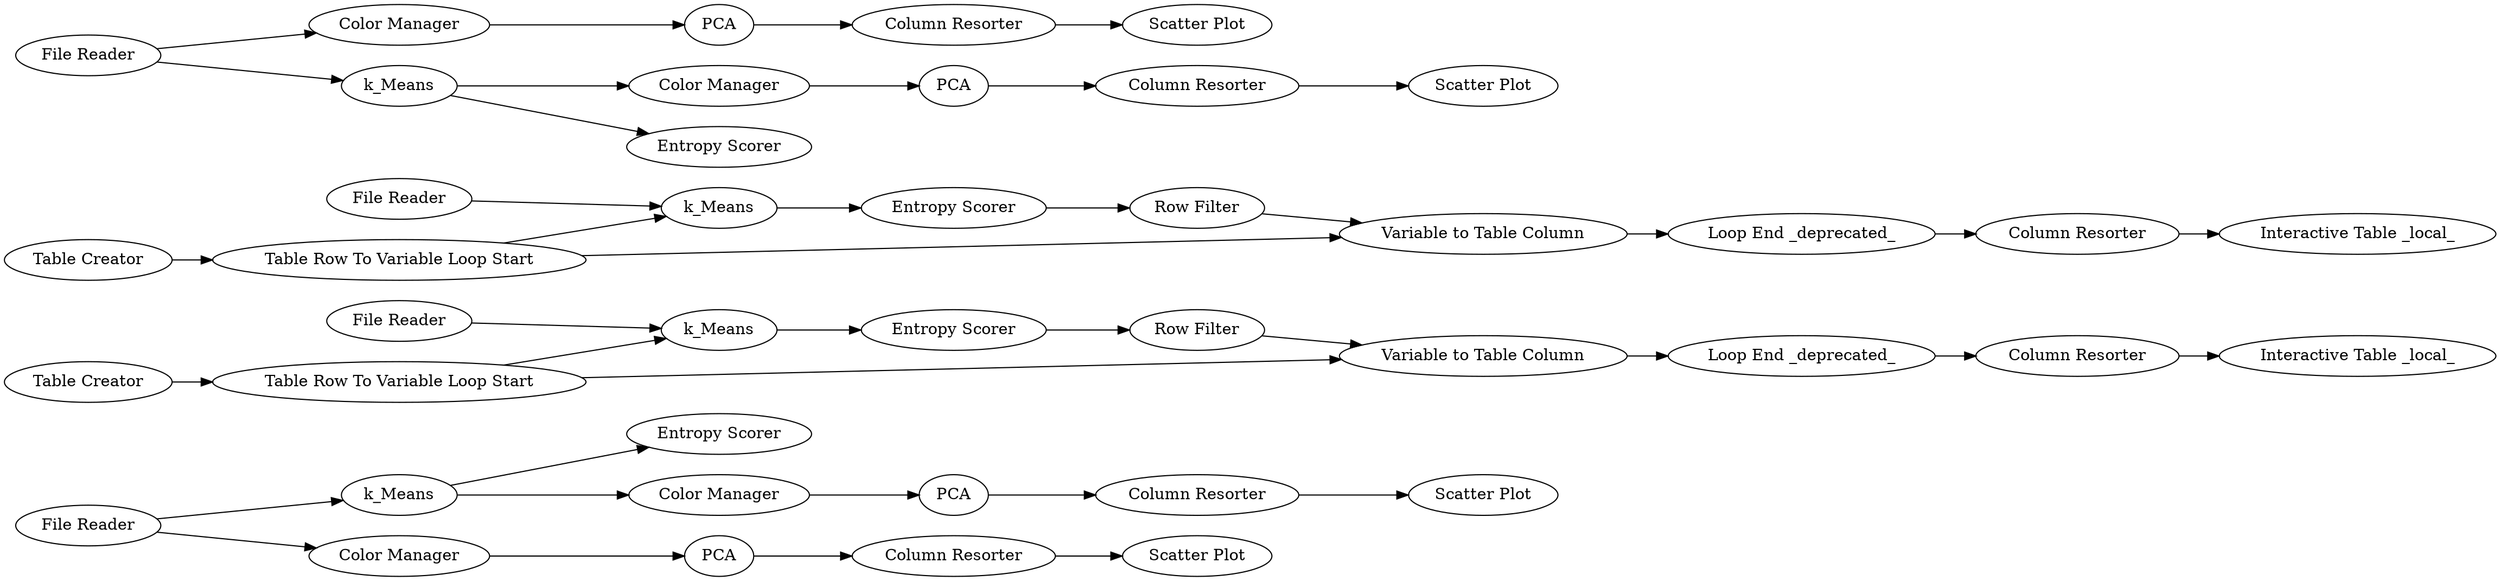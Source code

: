 digraph {
	108 -> 107
	111 -> 104
	93 -> 94
	70 -> 65
	114 -> 102
	92 -> 96
	65 -> 66
	114 -> 111
	62 -> 93
	71 -> 63
	110 -> 101
	63 -> 64
	115 -> 109
	69 -> 70
	103 -> 108
	92 -> 93
	91 -> 92
	61 -> 71
	76 -> 77
	77 -> 78
	78 -> 80
	66 -> 67
	84 -> 87
	82 -> 83
	64 -> 65
	102 -> 103
	70 -> 71
	109 -> 110
	89 -> 90
	111 -> 115
	80 -> 100
	83 -> 99
	76 -> 84
	84 -> 79
	94 -> 95
	67 -> 68
	88 -> 89
	95 -> 96
	96 -> 88
	87 -> 82
	91 [label="Table Creator"]
	103 [label=PCA]
	79 [label="Entropy Scorer"]
	89 [label="Column Resorter"]
	108 [label="Column Resorter"]
	78 [label=PCA]
	64 [label="Row Filter"]
	92 [label="Table Row To Variable Loop Start"]
	84 [label=k_Means]
	109 [label=PCA]
	114 [label="File Reader"]
	110 [label="Column Resorter"]
	90 [label="Interactive Table _local_"]
	115 [label="Color Manager"]
	68 [label="Interactive Table _local_"]
	87 [label="Color Manager"]
	67 [label="Column Resorter"]
	101 [label="Scatter Plot"]
	63 [label="Entropy Scorer"]
	61 [label="File Reader"]
	76 [label="File Reader"]
	100 [label="Scatter Plot"]
	93 [label=k_Means]
	77 [label="Color Manager"]
	83 [label="Column Resorter"]
	94 [label="Entropy Scorer"]
	99 [label="Scatter Plot"]
	107 [label="Scatter Plot"]
	96 [label="Variable to Table Column"]
	102 [label="Color Manager"]
	62 [label="File Reader"]
	66 [label="Loop End _deprecated_"]
	70 [label="Table Row To Variable Loop Start"]
	82 [label=PCA]
	71 [label=k_Means]
	65 [label="Variable to Table Column"]
	69 [label="Table Creator"]
	104 [label="Entropy Scorer"]
	88 [label="Loop End _deprecated_"]
	95 [label="Row Filter"]
	111 [label=k_Means]
	80 [label="Column Resorter"]
	rankdir=LR
}
